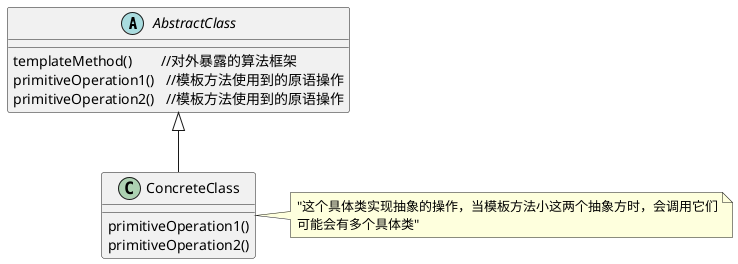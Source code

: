 @startuml

abstract class AbstractClass{
    templateMethod()        //对外暴露的算法框架
    primitiveOperation1()   //模板方法使用到的原语操作
    primitiveOperation2()   //模板方法使用到的原语操作
}


class ConcreteClass{
    primitiveOperation1()
    primitiveOperation2()
}
note right: "这个具体类实现抽象的操作，当模板方法小这两个抽象方时，会调用它们\n可能会有多个具体类"

AbstractClass <|-- ConcreteClass
@enduml